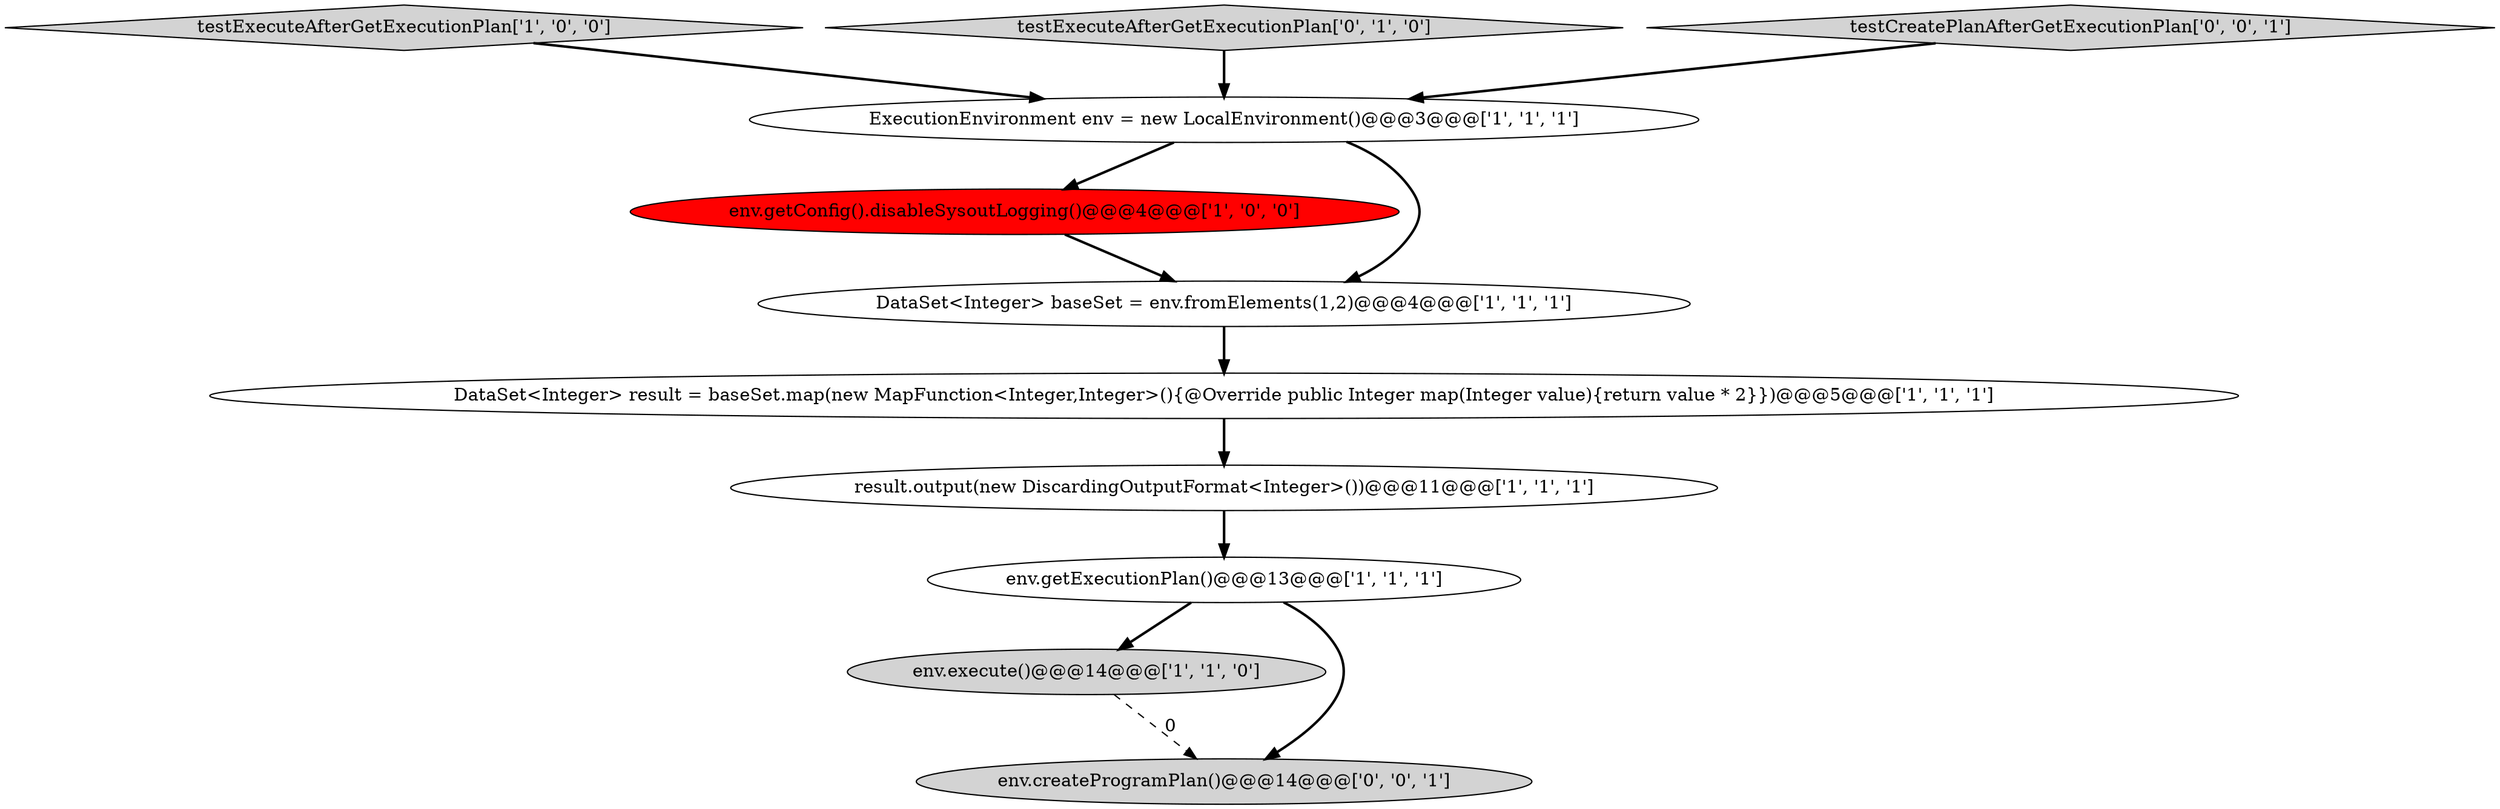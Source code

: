 digraph {
0 [style = filled, label = "env.execute()@@@14@@@['1', '1', '0']", fillcolor = lightgray, shape = ellipse image = "AAA0AAABBB1BBB"];
2 [style = filled, label = "testExecuteAfterGetExecutionPlan['1', '0', '0']", fillcolor = lightgray, shape = diamond image = "AAA0AAABBB1BBB"];
7 [style = filled, label = "env.getExecutionPlan()@@@13@@@['1', '1', '1']", fillcolor = white, shape = ellipse image = "AAA0AAABBB1BBB"];
6 [style = filled, label = "result.output(new DiscardingOutputFormat<Integer>())@@@11@@@['1', '1', '1']", fillcolor = white, shape = ellipse image = "AAA0AAABBB1BBB"];
3 [style = filled, label = "env.getConfig().disableSysoutLogging()@@@4@@@['1', '0', '0']", fillcolor = red, shape = ellipse image = "AAA1AAABBB1BBB"];
8 [style = filled, label = "testExecuteAfterGetExecutionPlan['0', '1', '0']", fillcolor = lightgray, shape = diamond image = "AAA0AAABBB2BBB"];
1 [style = filled, label = "DataSet<Integer> baseSet = env.fromElements(1,2)@@@4@@@['1', '1', '1']", fillcolor = white, shape = ellipse image = "AAA0AAABBB1BBB"];
9 [style = filled, label = "env.createProgramPlan()@@@14@@@['0', '0', '1']", fillcolor = lightgray, shape = ellipse image = "AAA0AAABBB3BBB"];
5 [style = filled, label = "DataSet<Integer> result = baseSet.map(new MapFunction<Integer,Integer>(){@Override public Integer map(Integer value){return value * 2}})@@@5@@@['1', '1', '1']", fillcolor = white, shape = ellipse image = "AAA0AAABBB1BBB"];
10 [style = filled, label = "testCreatePlanAfterGetExecutionPlan['0', '0', '1']", fillcolor = lightgray, shape = diamond image = "AAA0AAABBB3BBB"];
4 [style = filled, label = "ExecutionEnvironment env = new LocalEnvironment()@@@3@@@['1', '1', '1']", fillcolor = white, shape = ellipse image = "AAA0AAABBB1BBB"];
1->5 [style = bold, label=""];
7->9 [style = bold, label=""];
4->3 [style = bold, label=""];
4->1 [style = bold, label=""];
7->0 [style = bold, label=""];
8->4 [style = bold, label=""];
0->9 [style = dashed, label="0"];
5->6 [style = bold, label=""];
6->7 [style = bold, label=""];
3->1 [style = bold, label=""];
2->4 [style = bold, label=""];
10->4 [style = bold, label=""];
}
